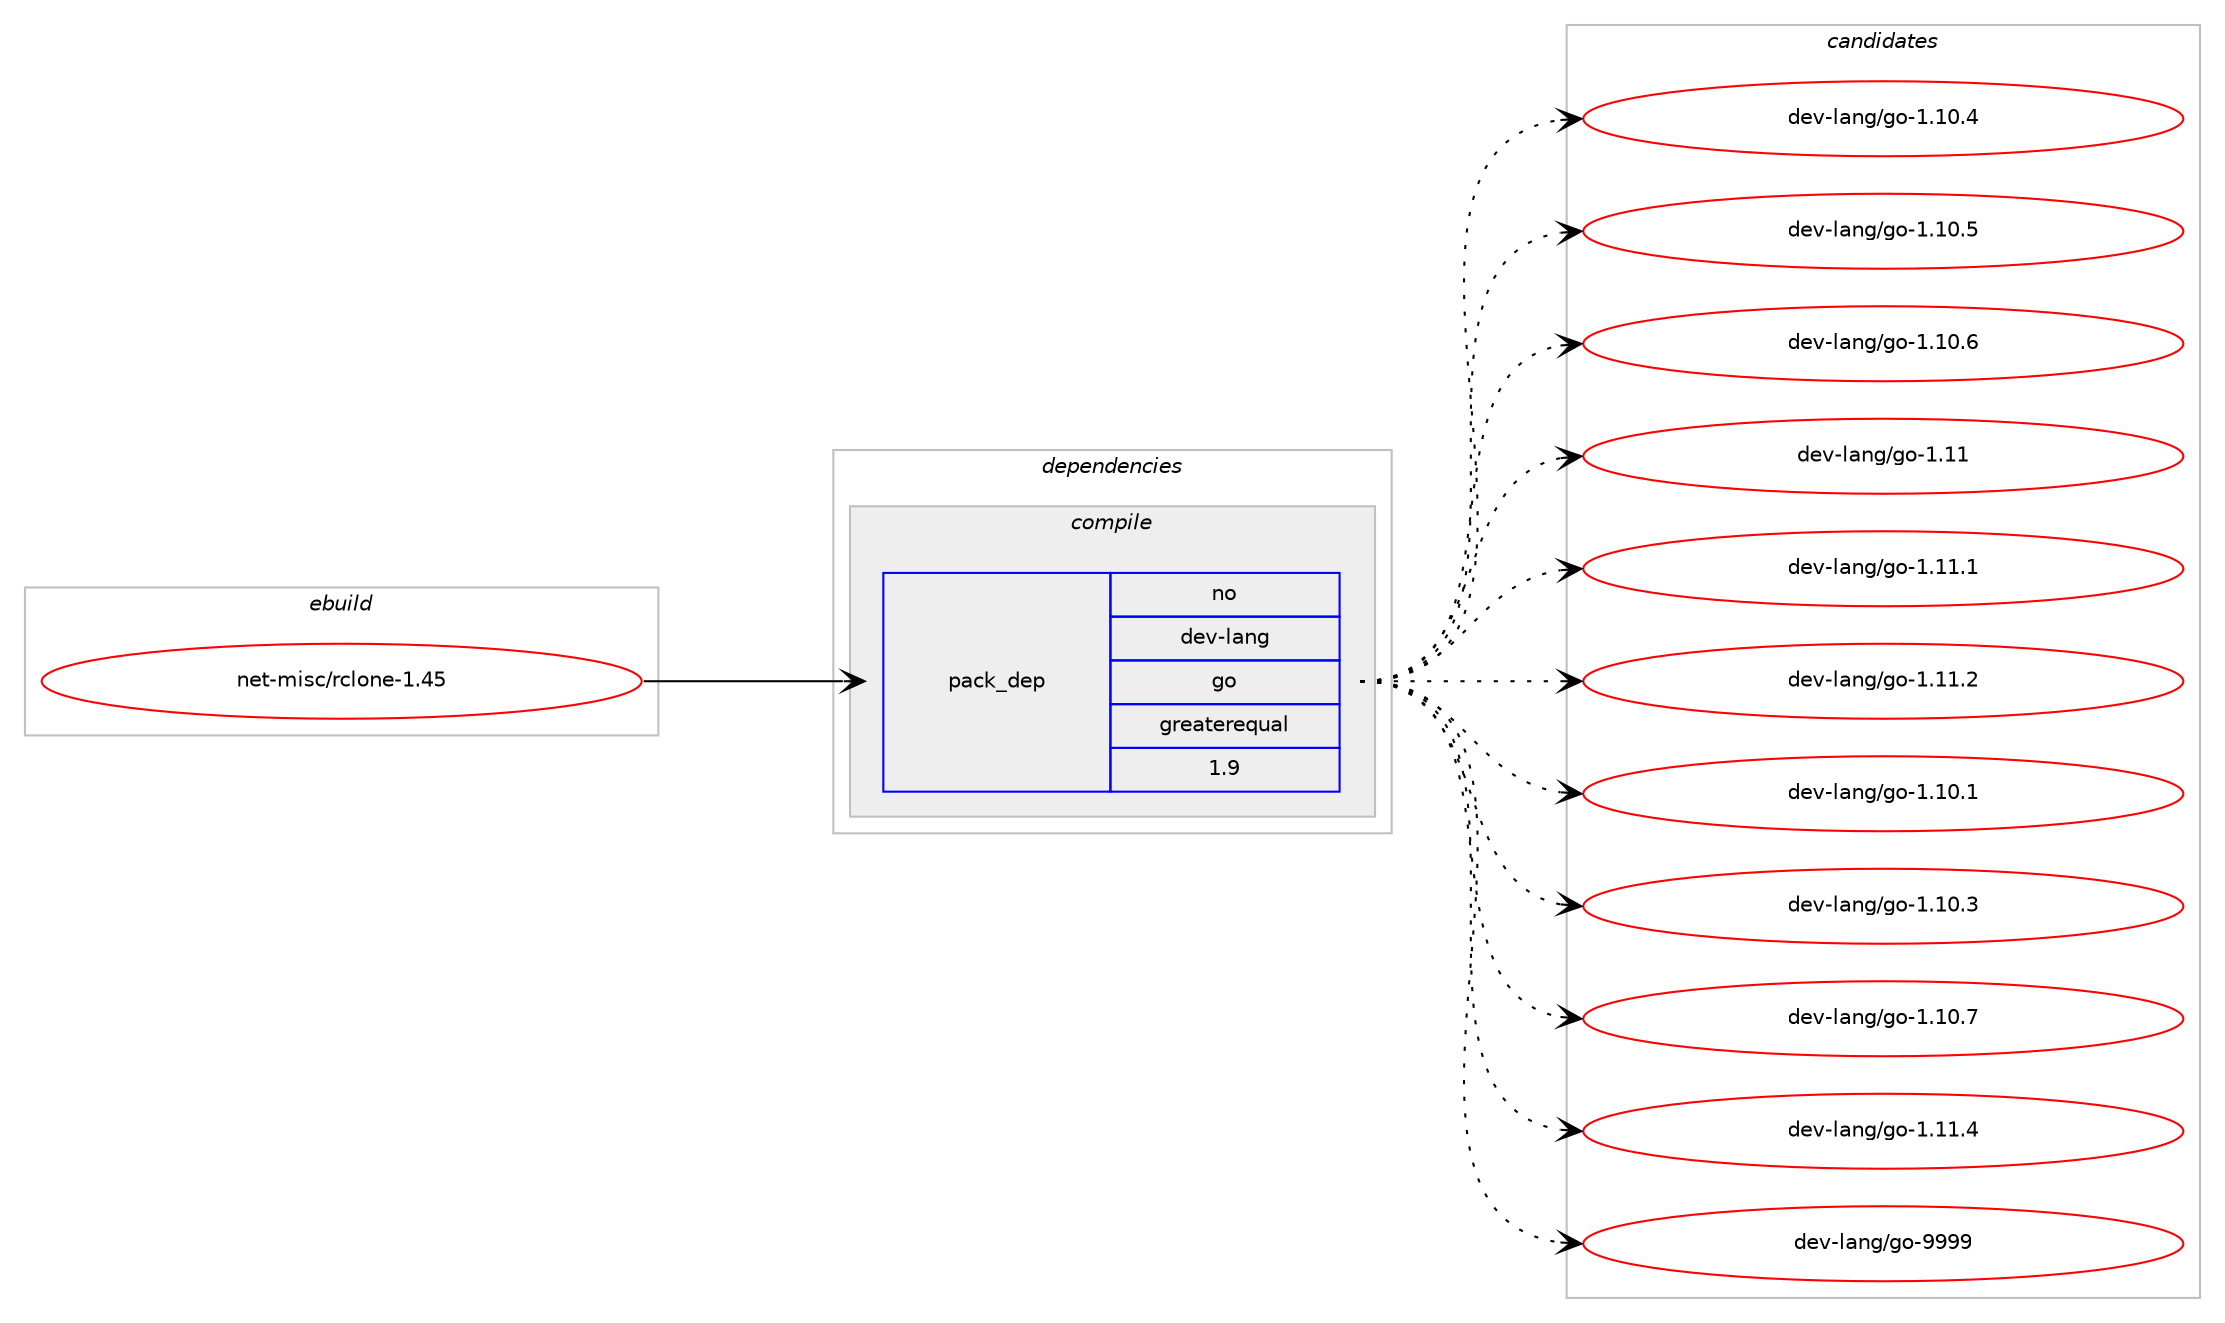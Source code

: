 digraph prolog {

# *************
# Graph options
# *************

newrank=true;
concentrate=true;
compound=true;
graph [rankdir=LR,fontname=Helvetica,fontsize=10,ranksep=1.5];#, ranksep=2.5, nodesep=0.2];
edge  [arrowhead=vee];
node  [fontname=Helvetica,fontsize=10];

# **********
# The ebuild
# **********

subgraph cluster_leftcol {
color=gray;
rank=same;
label=<<i>ebuild</i>>;
id [label="net-misc/rclone-1.45", color=red, width=4, href="../net-misc/rclone-1.45.svg"];
}

# ****************
# The dependencies
# ****************

subgraph cluster_midcol {
color=gray;
label=<<i>dependencies</i>>;
subgraph cluster_compile {
fillcolor="#eeeeee";
style=filled;
label=<<i>compile</i>>;
subgraph pack4112 {
dependency5334 [label=<<TABLE BORDER="0" CELLBORDER="1" CELLSPACING="0" CELLPADDING="4" WIDTH="220"><TR><TD ROWSPAN="6" CELLPADDING="30">pack_dep</TD></TR><TR><TD WIDTH="110">no</TD></TR><TR><TD>dev-lang</TD></TR><TR><TD>go</TD></TR><TR><TD>greaterequal</TD></TR><TR><TD>1.9</TD></TR></TABLE>>, shape=none, color=blue];
}
id:e -> dependency5334:w [weight=20,style="solid",arrowhead="vee"];
}
subgraph cluster_compileandrun {
fillcolor="#eeeeee";
style=filled;
label=<<i>compile and run</i>>;
}
subgraph cluster_run {
fillcolor="#eeeeee";
style=filled;
label=<<i>run</i>>;
}
}

# **************
# The candidates
# **************

subgraph cluster_choices {
rank=same;
color=gray;
label=<<i>candidates</i>>;

subgraph choice4112 {
color=black;
nodesep=1;
choice10010111845108971101034710311145494649484652 [label="dev-lang/go-1.10.4", color=red, width=4,href="../dev-lang/go-1.10.4.svg"];
choice10010111845108971101034710311145494649484653 [label="dev-lang/go-1.10.5", color=red, width=4,href="../dev-lang/go-1.10.5.svg"];
choice10010111845108971101034710311145494649484654 [label="dev-lang/go-1.10.6", color=red, width=4,href="../dev-lang/go-1.10.6.svg"];
choice1001011184510897110103471031114549464949 [label="dev-lang/go-1.11", color=red, width=4,href="../dev-lang/go-1.11.svg"];
choice10010111845108971101034710311145494649494649 [label="dev-lang/go-1.11.1", color=red, width=4,href="../dev-lang/go-1.11.1.svg"];
choice10010111845108971101034710311145494649494650 [label="dev-lang/go-1.11.2", color=red, width=4,href="../dev-lang/go-1.11.2.svg"];
choice10010111845108971101034710311145494649484649 [label="dev-lang/go-1.10.1", color=red, width=4,href="../dev-lang/go-1.10.1.svg"];
choice10010111845108971101034710311145494649484651 [label="dev-lang/go-1.10.3", color=red, width=4,href="../dev-lang/go-1.10.3.svg"];
choice10010111845108971101034710311145494649484655 [label="dev-lang/go-1.10.7", color=red, width=4,href="../dev-lang/go-1.10.7.svg"];
choice10010111845108971101034710311145494649494652 [label="dev-lang/go-1.11.4", color=red, width=4,href="../dev-lang/go-1.11.4.svg"];
choice1001011184510897110103471031114557575757 [label="dev-lang/go-9999", color=red, width=4,href="../dev-lang/go-9999.svg"];
dependency5334:e -> choice10010111845108971101034710311145494649484652:w [style=dotted,weight="100"];
dependency5334:e -> choice10010111845108971101034710311145494649484653:w [style=dotted,weight="100"];
dependency5334:e -> choice10010111845108971101034710311145494649484654:w [style=dotted,weight="100"];
dependency5334:e -> choice1001011184510897110103471031114549464949:w [style=dotted,weight="100"];
dependency5334:e -> choice10010111845108971101034710311145494649494649:w [style=dotted,weight="100"];
dependency5334:e -> choice10010111845108971101034710311145494649494650:w [style=dotted,weight="100"];
dependency5334:e -> choice10010111845108971101034710311145494649484649:w [style=dotted,weight="100"];
dependency5334:e -> choice10010111845108971101034710311145494649484651:w [style=dotted,weight="100"];
dependency5334:e -> choice10010111845108971101034710311145494649484655:w [style=dotted,weight="100"];
dependency5334:e -> choice10010111845108971101034710311145494649494652:w [style=dotted,weight="100"];
dependency5334:e -> choice1001011184510897110103471031114557575757:w [style=dotted,weight="100"];
}
}

}
